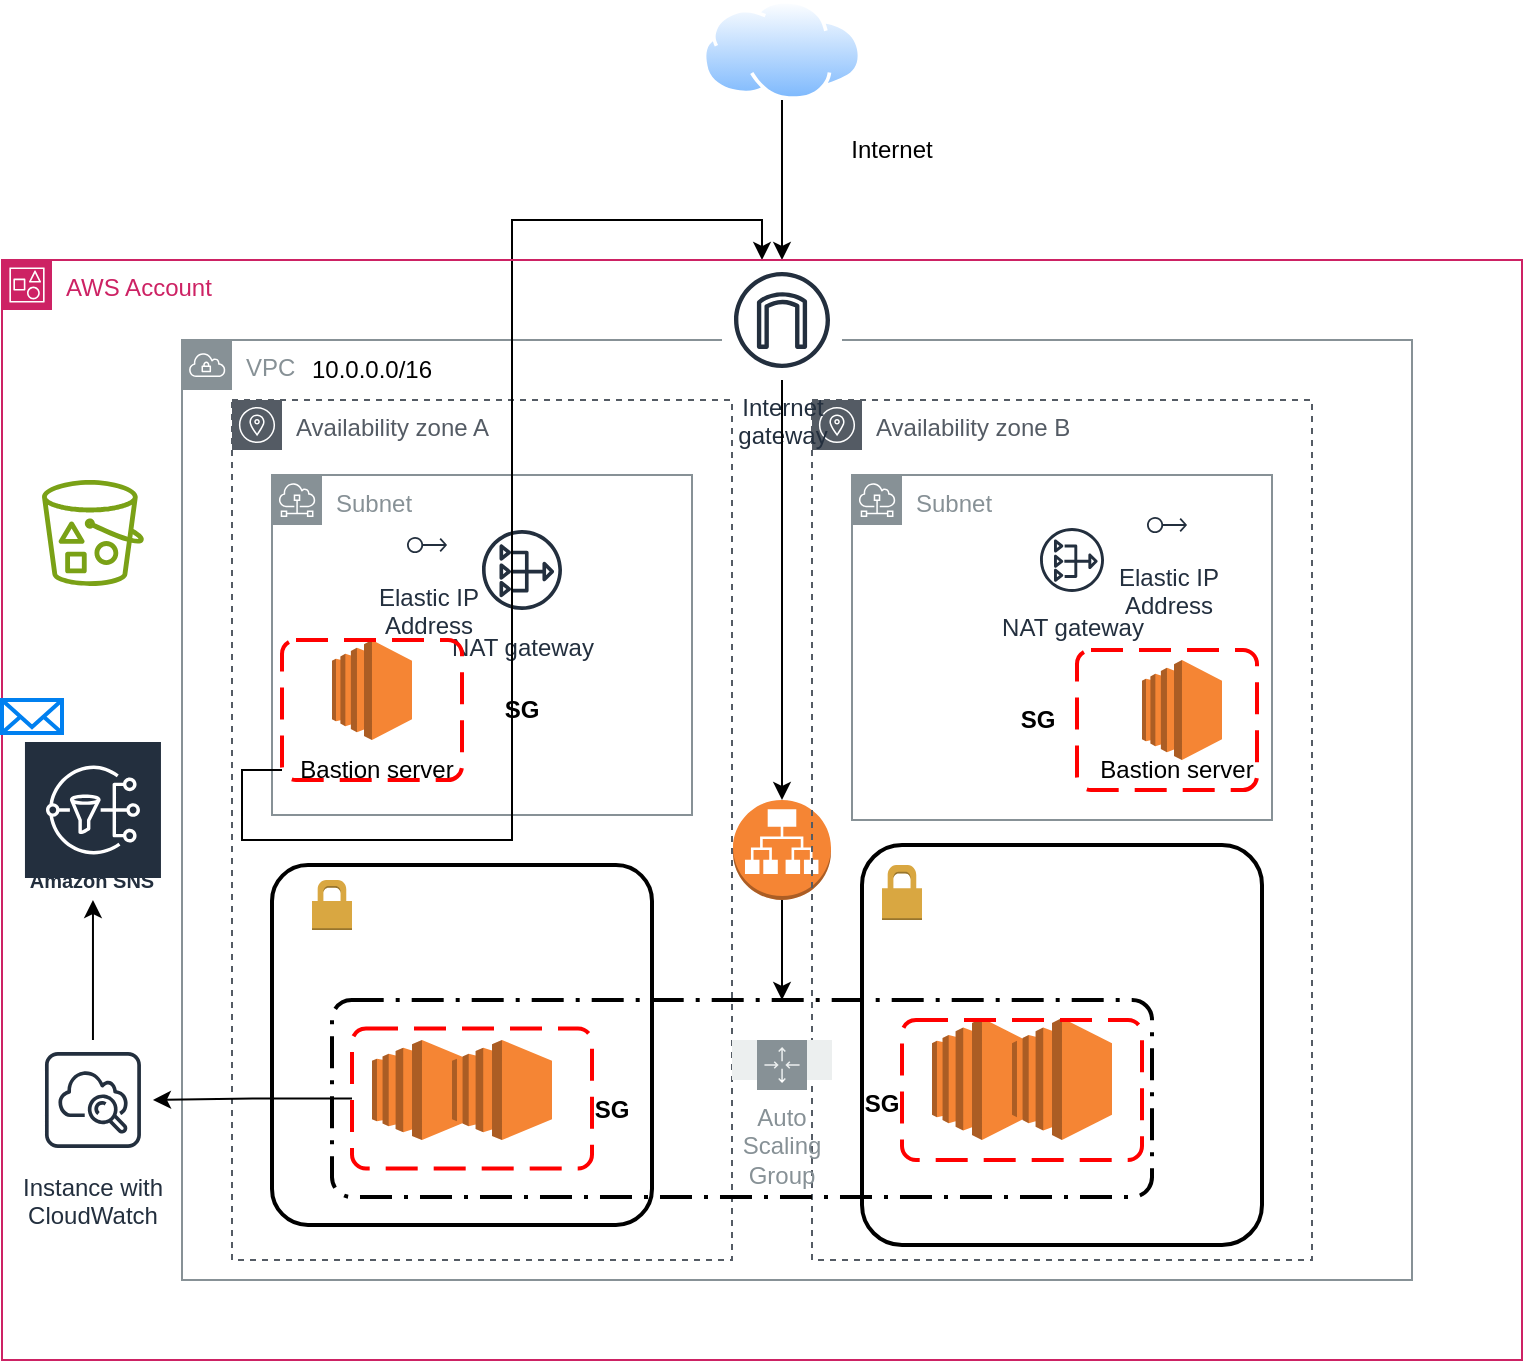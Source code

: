 <mxfile version="24.7.12">
  <diagram name="Page-1" id="vtOCUY2C6O2UGutxSUfd">
    <mxGraphModel dx="1780" dy="1711" grid="1" gridSize="10" guides="1" tooltips="1" connect="1" arrows="1" fold="1" page="1" pageScale="1" pageWidth="850" pageHeight="1100" math="0" shadow="0">
      <root>
        <mxCell id="0" />
        <mxCell id="1" parent="0" />
        <mxCell id="P1rr0KQyYY5fjy0DUGKN-1" value="VPC" style="sketch=0;outlineConnect=0;gradientColor=none;html=1;whiteSpace=wrap;fontSize=12;fontStyle=0;shape=mxgraph.aws4.group;grIcon=mxgraph.aws4.group_vpc;strokeColor=#879196;fillColor=none;verticalAlign=top;align=left;spacingLeft=30;fontColor=#879196;dashed=0;" vertex="1" parent="1">
          <mxGeometry x="130" y="160" width="615" height="470" as="geometry" />
        </mxCell>
        <mxCell id="P1rr0KQyYY5fjy0DUGKN-4" value="" style="rounded=1;arcSize=10;dashed=0;fillColor=none;gradientColor=none;strokeWidth=2;" vertex="1" parent="1">
          <mxGeometry x="175" y="422.5" width="190" height="180" as="geometry" />
        </mxCell>
        <mxCell id="P1rr0KQyYY5fjy0DUGKN-5" value="" style="dashed=0;html=1;shape=mxgraph.aws3.permissions;fillColor=#D9A741;gradientColor=none;dashed=0;" vertex="1" parent="1">
          <mxGeometry x="195" y="430" width="20" height="25" as="geometry" />
        </mxCell>
        <mxCell id="P1rr0KQyYY5fjy0DUGKN-6" value="Subnet" style="sketch=0;outlineConnect=0;gradientColor=none;html=1;whiteSpace=wrap;fontSize=12;fontStyle=0;shape=mxgraph.aws4.group;grIcon=mxgraph.aws4.group_subnet;strokeColor=#879196;fillColor=none;verticalAlign=top;align=left;spacingLeft=30;fontColor=#879196;dashed=0;" vertex="1" parent="1">
          <mxGeometry x="175" y="227.5" width="210" height="170" as="geometry" />
        </mxCell>
        <mxCell id="P1rr0KQyYY5fjy0DUGKN-8" value="" style="outlineConnect=0;dashed=0;verticalLabelPosition=bottom;verticalAlign=top;align=center;html=1;shape=mxgraph.aws3.ec2;fillColor=#F58534;gradientColor=none;" vertex="1" parent="1">
          <mxGeometry x="225" y="510" width="50" height="50" as="geometry" />
        </mxCell>
        <mxCell id="P1rr0KQyYY5fjy0DUGKN-9" value="" style="outlineConnect=0;dashed=0;verticalLabelPosition=bottom;verticalAlign=top;align=center;html=1;shape=mxgraph.aws3.ec2;fillColor=#F58534;gradientColor=none;" vertex="1" parent="1">
          <mxGeometry x="265" y="510" width="50" height="50" as="geometry" />
        </mxCell>
        <mxCell id="P1rr0KQyYY5fjy0DUGKN-13" value="NAT gateway" style="sketch=0;outlineConnect=0;fontColor=#232F3E;gradientColor=none;strokeColor=#232F3E;fillColor=#ffffff;dashed=0;verticalLabelPosition=bottom;verticalAlign=top;align=center;html=1;fontSize=12;fontStyle=0;aspect=fixed;shape=mxgraph.aws4.resourceIcon;resIcon=mxgraph.aws4.nat_gateway;" vertex="1" parent="1">
          <mxGeometry x="275" y="250" width="50" height="50" as="geometry" />
        </mxCell>
        <mxCell id="P1rr0KQyYY5fjy0DUGKN-51" value="" style="edgeStyle=orthogonalEdgeStyle;rounded=0;orthogonalLoop=1;jettySize=auto;html=1;" edge="1" parent="1" source="P1rr0KQyYY5fjy0DUGKN-14" target="P1rr0KQyYY5fjy0DUGKN-32">
          <mxGeometry relative="1" as="geometry">
            <Array as="points">
              <mxPoint x="430" y="470" />
              <mxPoint x="430" y="470" />
            </Array>
          </mxGeometry>
        </mxCell>
        <mxCell id="P1rr0KQyYY5fjy0DUGKN-14" value="" style="outlineConnect=0;dashed=0;verticalLabelPosition=bottom;verticalAlign=top;align=center;html=1;shape=mxgraph.aws3.application_load_balancer;fillColor=#F58534;gradientColor=none;" vertex="1" parent="1">
          <mxGeometry x="405.5" y="390" width="49" height="50" as="geometry" />
        </mxCell>
        <mxCell id="P1rr0KQyYY5fjy0DUGKN-16" value="Availability zone A" style="sketch=0;outlineConnect=0;gradientColor=none;html=1;whiteSpace=wrap;fontSize=12;fontStyle=0;shape=mxgraph.aws4.group;grIcon=mxgraph.aws4.group_availability_zone;strokeColor=#545B64;fillColor=none;verticalAlign=top;align=left;spacingLeft=30;fontColor=#545B64;dashed=1;" vertex="1" parent="1">
          <mxGeometry x="155" y="190" width="250" height="430" as="geometry" />
        </mxCell>
        <mxCell id="P1rr0KQyYY5fjy0DUGKN-22" value="Availability zone B" style="sketch=0;outlineConnect=0;gradientColor=none;html=1;whiteSpace=wrap;fontSize=12;fontStyle=0;shape=mxgraph.aws4.group;grIcon=mxgraph.aws4.group_availability_zone;strokeColor=#545B64;fillColor=none;verticalAlign=top;align=left;spacingLeft=30;fontColor=#545B64;dashed=1;" vertex="1" parent="1">
          <mxGeometry x="445" y="190" width="250" height="430" as="geometry" />
        </mxCell>
        <mxCell id="P1rr0KQyYY5fjy0DUGKN-24" value="Subnet" style="sketch=0;outlineConnect=0;gradientColor=none;html=1;whiteSpace=wrap;fontSize=12;fontStyle=0;shape=mxgraph.aws4.group;grIcon=mxgraph.aws4.group_subnet;strokeColor=#879196;fillColor=none;verticalAlign=top;align=left;spacingLeft=30;fontColor=#879196;dashed=0;" vertex="1" parent="1">
          <mxGeometry x="465" y="227.5" width="210" height="172.5" as="geometry" />
        </mxCell>
        <mxCell id="P1rr0KQyYY5fjy0DUGKN-25" value="" style="rounded=1;arcSize=10;dashed=0;fillColor=none;gradientColor=none;strokeWidth=2;" vertex="1" parent="1">
          <mxGeometry x="470" y="412.5" width="200" height="200" as="geometry" />
        </mxCell>
        <mxCell id="P1rr0KQyYY5fjy0DUGKN-26" value="" style="dashed=0;html=1;shape=mxgraph.aws3.permissions;fillColor=#D9A741;gradientColor=none;dashed=0;" vertex="1" parent="1">
          <mxGeometry x="480" y="422.5" width="20" height="27.5" as="geometry" />
        </mxCell>
        <mxCell id="P1rr0KQyYY5fjy0DUGKN-29" value="" style="outlineConnect=0;dashed=0;verticalLabelPosition=bottom;verticalAlign=top;align=center;html=1;shape=mxgraph.aws3.ec2;fillColor=#F58534;gradientColor=none;" vertex="1" parent="1">
          <mxGeometry x="505" y="499" width="50" height="61" as="geometry" />
        </mxCell>
        <mxCell id="P1rr0KQyYY5fjy0DUGKN-30" value="" style="outlineConnect=0;dashed=0;verticalLabelPosition=bottom;verticalAlign=top;align=center;html=1;shape=mxgraph.aws3.ec2;fillColor=#F58534;gradientColor=none;" vertex="1" parent="1">
          <mxGeometry x="545" y="499" width="50" height="61" as="geometry" />
        </mxCell>
        <mxCell id="P1rr0KQyYY5fjy0DUGKN-31" value="Auto Scaling Group" style="sketch=0;outlineConnect=0;gradientColor=none;html=1;whiteSpace=wrap;fontSize=12;fontStyle=0;shape=mxgraph.aws4.groupCenter;grIcon=mxgraph.aws4.group_auto_scaling_group;grStroke=0;strokeColor=#879196;fillColor=#ECEFEF;verticalAlign=top;align=center;fontColor=#879196;dashed=0;spacingTop=25;" vertex="1" parent="1">
          <mxGeometry x="405" y="510" width="50" height="20" as="geometry" />
        </mxCell>
        <mxCell id="P1rr0KQyYY5fjy0DUGKN-32" value="" style="rounded=1;arcSize=10;dashed=1;fillColor=none;gradientColor=none;dashPattern=8 3 1 3;strokeWidth=2;" vertex="1" parent="1">
          <mxGeometry x="205" y="490" width="410" height="98.5" as="geometry" />
        </mxCell>
        <mxCell id="P1rr0KQyYY5fjy0DUGKN-34" value="NAT gateway" style="sketch=0;outlineConnect=0;fontColor=#232F3E;gradientColor=none;strokeColor=#232F3E;fillColor=#ffffff;dashed=0;verticalLabelPosition=bottom;verticalAlign=top;align=center;html=1;fontSize=12;fontStyle=0;aspect=fixed;shape=mxgraph.aws4.resourceIcon;resIcon=mxgraph.aws4.nat_gateway;" vertex="1" parent="1">
          <mxGeometry x="555" y="250" width="40" height="40" as="geometry" />
        </mxCell>
        <mxCell id="P1rr0KQyYY5fjy0DUGKN-36" value="Internet&#xa;gateway" style="sketch=0;outlineConnect=0;fontColor=#232F3E;gradientColor=none;strokeColor=#232F3E;fillColor=#ffffff;dashed=0;verticalLabelPosition=bottom;verticalAlign=top;align=center;html=1;fontSize=12;fontStyle=0;aspect=fixed;shape=mxgraph.aws4.resourceIcon;resIcon=mxgraph.aws4.internet_gateway;" vertex="1" parent="1">
          <mxGeometry x="400" y="120" width="60" height="60" as="geometry" />
        </mxCell>
        <object label="" id="P1rr0KQyYY5fjy0DUGKN-37">
          <mxCell style="outlineConnect=0;dashed=0;verticalLabelPosition=bottom;verticalAlign=top;align=center;html=1;shape=mxgraph.aws3.ec2;fillColor=#F58534;gradientColor=none;" vertex="1" parent="1">
            <mxGeometry x="205" y="310" width="40" height="50" as="geometry" />
          </mxCell>
        </object>
        <mxCell id="P1rr0KQyYY5fjy0DUGKN-38" value="" style="outlineConnect=0;dashed=0;verticalLabelPosition=bottom;verticalAlign=top;align=center;html=1;shape=mxgraph.aws3.ec2;fillColor=#F58534;gradientColor=none;" vertex="1" parent="1">
          <mxGeometry x="610" y="320" width="40" height="50" as="geometry" />
        </mxCell>
        <mxCell id="P1rr0KQyYY5fjy0DUGKN-80" style="edgeStyle=orthogonalEdgeStyle;rounded=0;orthogonalLoop=1;jettySize=auto;html=1;exitX=0;exitY=0.5;exitDx=0;exitDy=0;" edge="1" parent="1" source="P1rr0KQyYY5fjy0DUGKN-39" target="P1rr0KQyYY5fjy0DUGKN-73">
          <mxGeometry relative="1" as="geometry" />
        </mxCell>
        <mxCell id="P1rr0KQyYY5fjy0DUGKN-39" value="Bastion server" style="text;strokeColor=none;align=center;fillColor=none;html=1;verticalAlign=middle;whiteSpace=wrap;rounded=0;" vertex="1" parent="1">
          <mxGeometry x="180" y="360" width="95" height="30" as="geometry" />
        </mxCell>
        <mxCell id="P1rr0KQyYY5fjy0DUGKN-40" value="Bastion server" style="text;strokeColor=none;align=center;fillColor=none;html=1;verticalAlign=middle;whiteSpace=wrap;rounded=0;" vertex="1" parent="1">
          <mxGeometry x="580" y="365" width="95" height="20" as="geometry" />
        </mxCell>
        <mxCell id="P1rr0KQyYY5fjy0DUGKN-47" value="" style="edgeStyle=orthogonalEdgeStyle;rounded=0;orthogonalLoop=1;jettySize=auto;html=1;" edge="1" parent="1" source="P1rr0KQyYY5fjy0DUGKN-42" target="P1rr0KQyYY5fjy0DUGKN-36">
          <mxGeometry relative="1" as="geometry">
            <Array as="points">
              <mxPoint x="430" y="70" />
              <mxPoint x="430" y="70" />
            </Array>
          </mxGeometry>
        </mxCell>
        <mxCell id="P1rr0KQyYY5fjy0DUGKN-42" value="" style="image;aspect=fixed;perimeter=ellipsePerimeter;html=1;align=center;shadow=0;dashed=0;spacingTop=3;image=img/lib/active_directory/internet_cloud.svg;" vertex="1" parent="1">
          <mxGeometry x="390.31" y="-10" width="79.37" height="50" as="geometry" />
        </mxCell>
        <mxCell id="P1rr0KQyYY5fjy0DUGKN-43" value="Internet" style="text;strokeColor=none;align=center;fillColor=none;html=1;verticalAlign=middle;whiteSpace=wrap;rounded=0;" vertex="1" parent="1">
          <mxGeometry x="455" y="50" width="60" height="30" as="geometry" />
        </mxCell>
        <mxCell id="P1rr0KQyYY5fjy0DUGKN-44" value="Elastic IP&#xa;Address" style="sketch=0;outlineConnect=0;fontColor=#232F3E;gradientColor=none;strokeColor=#232F3E;fillColor=#ffffff;dashed=0;verticalLabelPosition=bottom;verticalAlign=top;align=center;html=1;fontSize=12;fontStyle=0;aspect=fixed;shape=mxgraph.aws4.resourceIcon;resIcon=mxgraph.aws4.elastic_ip_address;rotation=0;" vertex="1" parent="1">
          <mxGeometry x="610" y="240" width="25" height="25" as="geometry" />
        </mxCell>
        <mxCell id="P1rr0KQyYY5fjy0DUGKN-45" value="Elastic IP&#xa;Address" style="sketch=0;outlineConnect=0;fontColor=#232F3E;gradientColor=none;strokeColor=#232F3E;fillColor=#ffffff;dashed=0;verticalLabelPosition=bottom;verticalAlign=top;align=center;html=1;fontSize=12;fontStyle=0;aspect=fixed;shape=mxgraph.aws4.resourceIcon;resIcon=mxgraph.aws4.elastic_ip_address;rotation=0;" vertex="1" parent="1">
          <mxGeometry x="240" y="250" width="25" height="25" as="geometry" />
        </mxCell>
        <mxCell id="P1rr0KQyYY5fjy0DUGKN-49" style="edgeStyle=orthogonalEdgeStyle;rounded=0;orthogonalLoop=1;jettySize=auto;html=1;entryX=0.5;entryY=0;entryDx=0;entryDy=0;entryPerimeter=0;" edge="1" parent="1" source="P1rr0KQyYY5fjy0DUGKN-36" target="P1rr0KQyYY5fjy0DUGKN-14">
          <mxGeometry relative="1" as="geometry" />
        </mxCell>
        <mxCell id="P1rr0KQyYY5fjy0DUGKN-55" value="10.0.0.0/16" style="text;strokeColor=none;align=center;fillColor=none;html=1;verticalAlign=middle;whiteSpace=wrap;rounded=0;" vertex="1" parent="1">
          <mxGeometry x="195" y="160" width="60" height="30" as="geometry" />
        </mxCell>
        <mxCell id="P1rr0KQyYY5fjy0DUGKN-57" value="" style="rounded=1;arcSize=10;dashed=1;strokeColor=#ff0000;fillColor=none;gradientColor=none;dashPattern=8 4;strokeWidth=2;" vertex="1" parent="1">
          <mxGeometry x="490" y="500" width="120" height="70" as="geometry" />
        </mxCell>
        <mxCell id="P1rr0KQyYY5fjy0DUGKN-77" value="" style="edgeStyle=orthogonalEdgeStyle;rounded=0;orthogonalLoop=1;jettySize=auto;html=1;" edge="1" parent="1" source="P1rr0KQyYY5fjy0DUGKN-58" target="P1rr0KQyYY5fjy0DUGKN-68">
          <mxGeometry relative="1" as="geometry" />
        </mxCell>
        <mxCell id="P1rr0KQyYY5fjy0DUGKN-58" value="" style="rounded=1;arcSize=10;dashed=1;strokeColor=#ff0000;fillColor=none;gradientColor=none;dashPattern=8 4;strokeWidth=2;" vertex="1" parent="1">
          <mxGeometry x="215" y="504.25" width="120" height="70" as="geometry" />
        </mxCell>
        <mxCell id="P1rr0KQyYY5fjy0DUGKN-59" value="" style="rounded=1;arcSize=10;dashed=1;strokeColor=#ff0000;fillColor=none;gradientColor=none;dashPattern=8 4;strokeWidth=2;" vertex="1" parent="1">
          <mxGeometry x="180" y="310" width="90" height="70" as="geometry" />
        </mxCell>
        <mxCell id="P1rr0KQyYY5fjy0DUGKN-60" value="" style="rounded=1;arcSize=10;dashed=1;strokeColor=#ff0000;fillColor=none;gradientColor=none;dashPattern=8 4;strokeWidth=2;" vertex="1" parent="1">
          <mxGeometry x="577.5" y="315" width="90" height="70" as="geometry" />
        </mxCell>
        <mxCell id="P1rr0KQyYY5fjy0DUGKN-62" value="&lt;b&gt;SG&lt;/b&gt;" style="text;strokeColor=none;align=center;fillColor=none;html=1;verticalAlign=middle;whiteSpace=wrap;rounded=0;" vertex="1" parent="1">
          <mxGeometry x="537.5" y="335" width="40" height="30" as="geometry" />
        </mxCell>
        <mxCell id="P1rr0KQyYY5fjy0DUGKN-63" value="&lt;b&gt;SG&lt;/b&gt;" style="text;strokeColor=none;align=center;fillColor=none;html=1;verticalAlign=middle;whiteSpace=wrap;rounded=0;" vertex="1" parent="1">
          <mxGeometry x="280" y="330" width="40" height="30" as="geometry" />
        </mxCell>
        <mxCell id="P1rr0KQyYY5fjy0DUGKN-65" value="&lt;b&gt;SG&lt;/b&gt;" style="text;strokeColor=none;align=center;fillColor=none;html=1;verticalAlign=middle;whiteSpace=wrap;rounded=0;" vertex="1" parent="1">
          <mxGeometry x="325" y="530" width="40" height="30" as="geometry" />
        </mxCell>
        <mxCell id="P1rr0KQyYY5fjy0DUGKN-66" value="&lt;b&gt;SG&lt;/b&gt;" style="text;strokeColor=none;align=center;fillColor=none;html=1;verticalAlign=middle;whiteSpace=wrap;rounded=0;" vertex="1" parent="1">
          <mxGeometry x="460" y="530" width="40" height="24.25" as="geometry" />
        </mxCell>
        <mxCell id="P1rr0KQyYY5fjy0DUGKN-73" value="AWS Account" style="points=[[0,0],[0.25,0],[0.5,0],[0.75,0],[1,0],[1,0.25],[1,0.5],[1,0.75],[1,1],[0.75,1],[0.5,1],[0.25,1],[0,1],[0,0.75],[0,0.5],[0,0.25]];outlineConnect=0;gradientColor=none;html=1;whiteSpace=wrap;fontSize=12;fontStyle=0;container=1;pointerEvents=0;collapsible=0;recursiveResize=0;shape=mxgraph.aws4.group;grIcon=mxgraph.aws4.group_account;strokeColor=#CD2264;fillColor=none;verticalAlign=top;align=left;spacingLeft=30;fontColor=#CD2264;dashed=0;" vertex="1" parent="1">
          <mxGeometry x="40" y="120" width="760" height="550" as="geometry" />
        </mxCell>
        <mxCell id="P1rr0KQyYY5fjy0DUGKN-54" value="" style="sketch=0;outlineConnect=0;fontColor=#232F3E;gradientColor=none;fillColor=#7AA116;strokeColor=none;dashed=0;verticalLabelPosition=bottom;verticalAlign=top;align=center;html=1;fontSize=12;fontStyle=0;aspect=fixed;pointerEvents=1;shape=mxgraph.aws4.bucket_with_objects;" vertex="1" parent="P1rr0KQyYY5fjy0DUGKN-73">
          <mxGeometry x="20" y="110" width="50.96" height="53" as="geometry" />
        </mxCell>
        <mxCell id="P1rr0KQyYY5fjy0DUGKN-72" value="Amazon SNS" style="sketch=0;outlineConnect=0;fontColor=#232F3E;gradientColor=none;strokeColor=#ffffff;fillColor=#232F3E;dashed=0;verticalLabelPosition=middle;verticalAlign=bottom;align=center;html=1;whiteSpace=wrap;fontSize=10;fontStyle=1;spacing=3;shape=mxgraph.aws4.productIcon;prIcon=mxgraph.aws4.sns;" vertex="1" parent="P1rr0KQyYY5fjy0DUGKN-73">
          <mxGeometry x="10.48" y="240" width="70" height="80" as="geometry" />
        </mxCell>
        <mxCell id="P1rr0KQyYY5fjy0DUGKN-75" value="" style="edgeStyle=orthogonalEdgeStyle;rounded=0;orthogonalLoop=1;jettySize=auto;html=1;" edge="1" parent="P1rr0KQyYY5fjy0DUGKN-73" source="P1rr0KQyYY5fjy0DUGKN-68" target="P1rr0KQyYY5fjy0DUGKN-72">
          <mxGeometry relative="1" as="geometry" />
        </mxCell>
        <mxCell id="P1rr0KQyYY5fjy0DUGKN-68" value="Instance with&#xa;CloudWatch" style="sketch=0;outlineConnect=0;fontColor=#232F3E;gradientColor=none;strokeColor=#232F3E;fillColor=#ffffff;dashed=0;verticalLabelPosition=bottom;verticalAlign=top;align=center;html=1;fontSize=12;fontStyle=0;aspect=fixed;shape=mxgraph.aws4.resourceIcon;resIcon=mxgraph.aws4.instance_with_cloudwatch;" vertex="1" parent="P1rr0KQyYY5fjy0DUGKN-73">
          <mxGeometry x="15.48" y="390" width="60" height="60" as="geometry" />
        </mxCell>
        <mxCell id="P1rr0KQyYY5fjy0DUGKN-78" value="" style="html=1;verticalLabelPosition=bottom;align=center;labelBackgroundColor=#ffffff;verticalAlign=top;strokeWidth=2;strokeColor=#0080F0;shadow=0;dashed=0;shape=mxgraph.ios7.icons.mail;" vertex="1" parent="P1rr0KQyYY5fjy0DUGKN-73">
          <mxGeometry y="220" width="30" height="16.5" as="geometry" />
        </mxCell>
      </root>
    </mxGraphModel>
  </diagram>
</mxfile>
